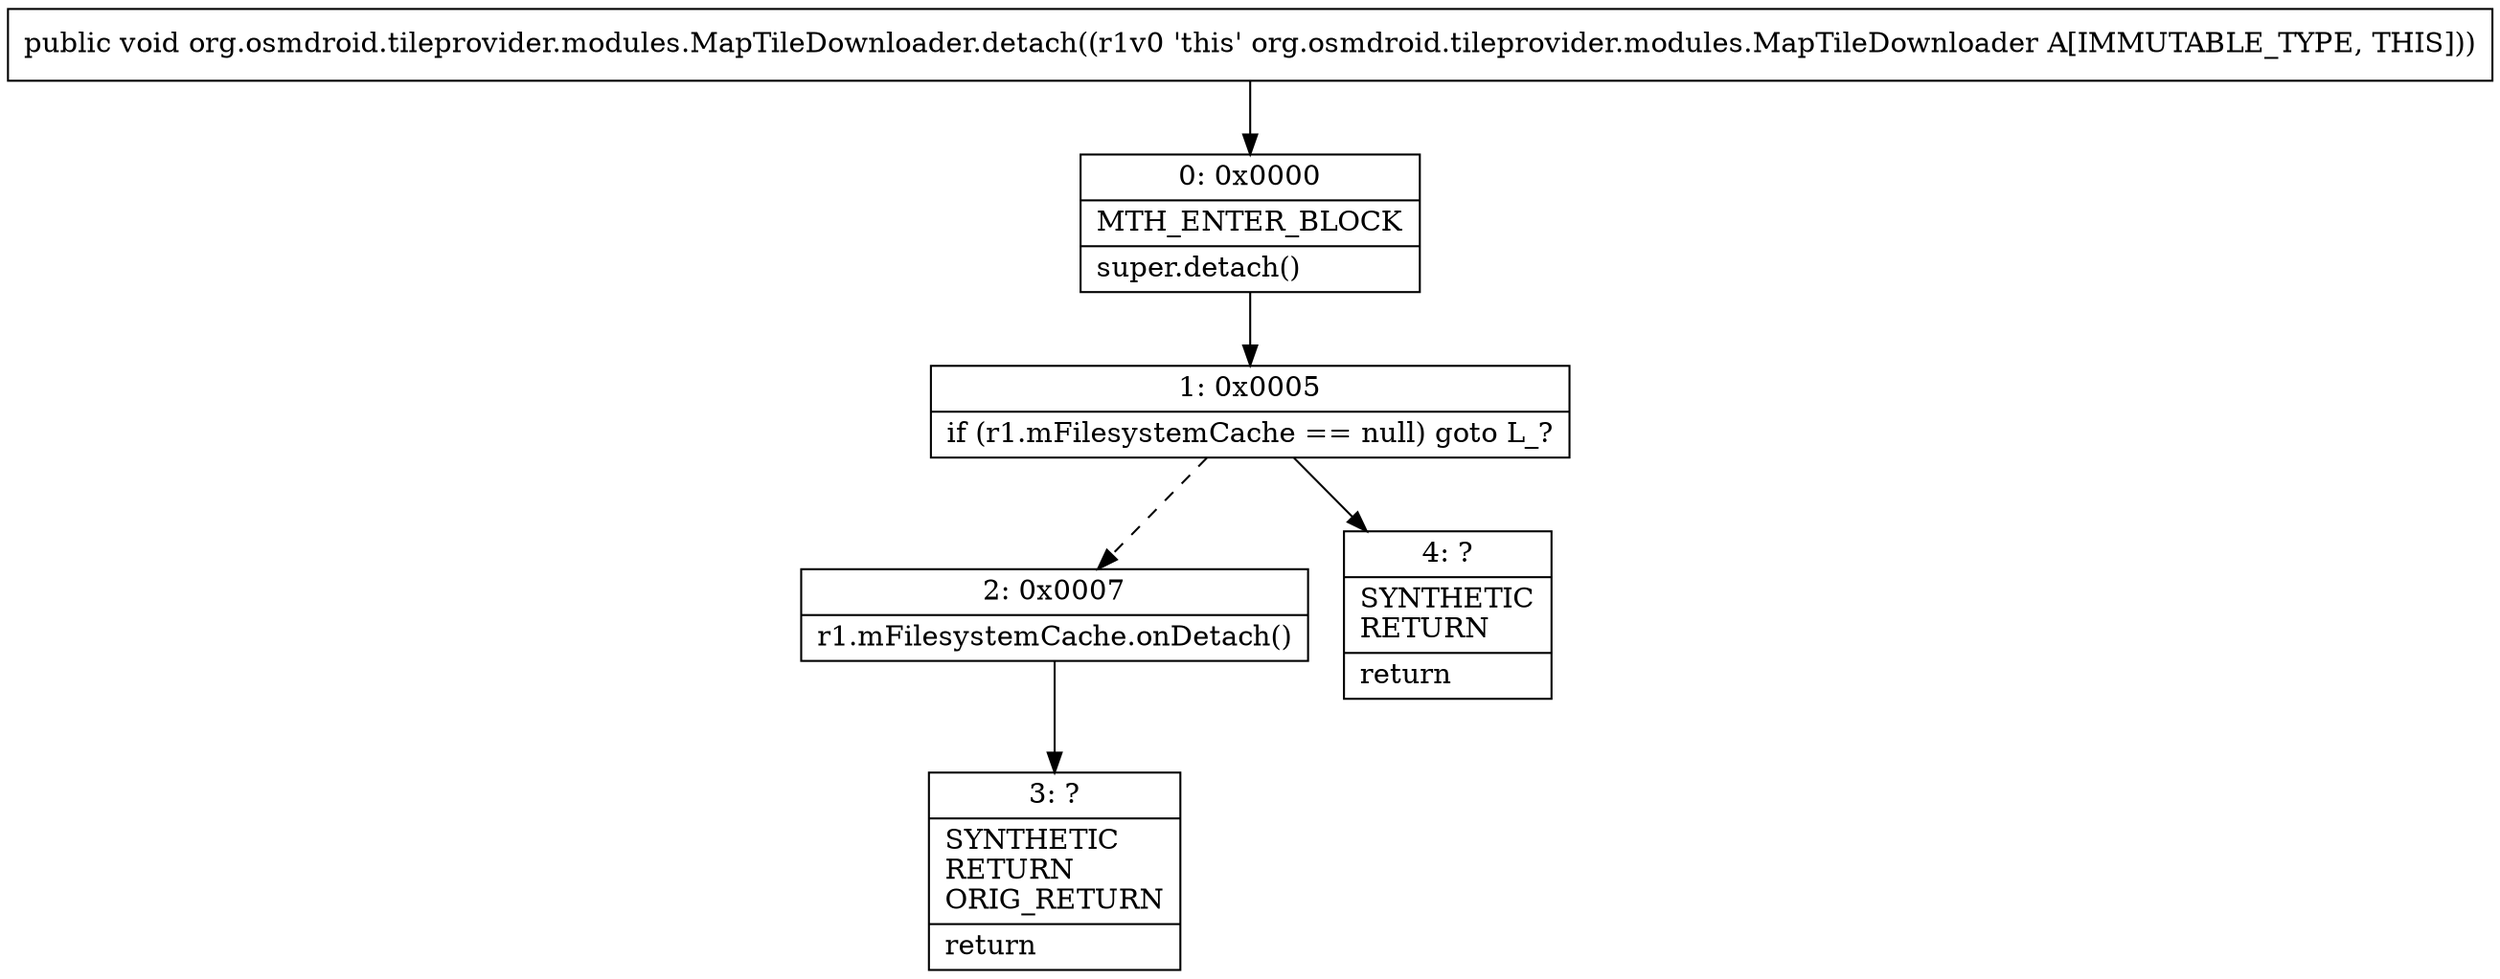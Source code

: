 digraph "CFG fororg.osmdroid.tileprovider.modules.MapTileDownloader.detach()V" {
Node_0 [shape=record,label="{0\:\ 0x0000|MTH_ENTER_BLOCK\l|super.detach()\l}"];
Node_1 [shape=record,label="{1\:\ 0x0005|if (r1.mFilesystemCache == null) goto L_?\l}"];
Node_2 [shape=record,label="{2\:\ 0x0007|r1.mFilesystemCache.onDetach()\l}"];
Node_3 [shape=record,label="{3\:\ ?|SYNTHETIC\lRETURN\lORIG_RETURN\l|return\l}"];
Node_4 [shape=record,label="{4\:\ ?|SYNTHETIC\lRETURN\l|return\l}"];
MethodNode[shape=record,label="{public void org.osmdroid.tileprovider.modules.MapTileDownloader.detach((r1v0 'this' org.osmdroid.tileprovider.modules.MapTileDownloader A[IMMUTABLE_TYPE, THIS])) }"];
MethodNode -> Node_0;
Node_0 -> Node_1;
Node_1 -> Node_2[style=dashed];
Node_1 -> Node_4;
Node_2 -> Node_3;
}

